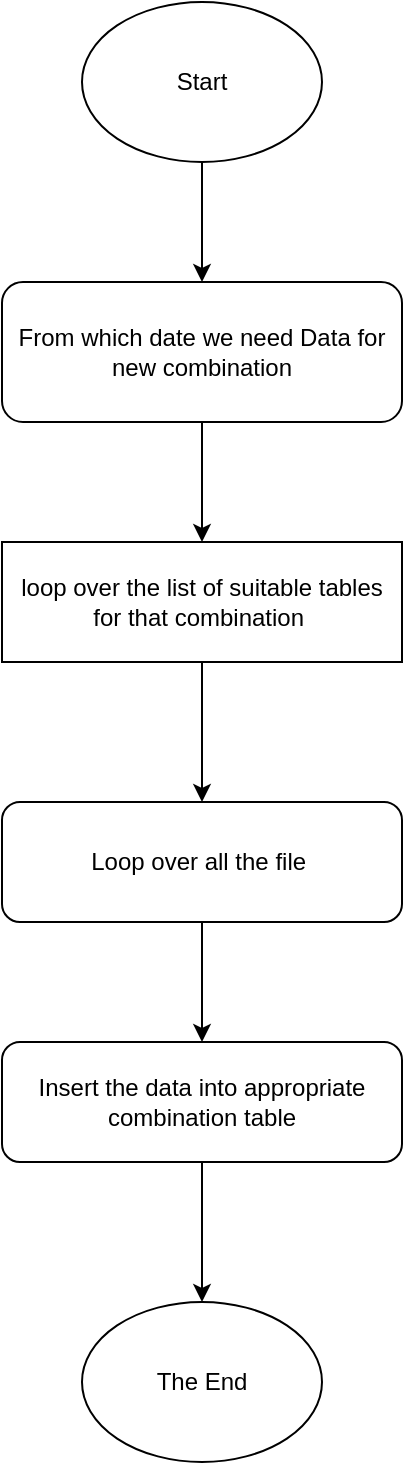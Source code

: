 <mxfile version="20.3.0" type="github">
  <diagram id="NDN6DlutMcUfRgBOW-Y0" name="Page-1">
    <mxGraphModel dx="1038" dy="539" grid="1" gridSize="10" guides="1" tooltips="1" connect="1" arrows="1" fold="1" page="1" pageScale="1" pageWidth="850" pageHeight="1100" math="0" shadow="0">
      <root>
        <mxCell id="0" />
        <mxCell id="1" parent="0" />
        <mxCell id="Js8eE1OxSrGnyb4yW5ET-4" style="edgeStyle=orthogonalEdgeStyle;rounded=0;orthogonalLoop=1;jettySize=auto;html=1;exitX=0.5;exitY=1;exitDx=0;exitDy=0;entryX=0.5;entryY=0;entryDx=0;entryDy=0;" edge="1" parent="1" source="Js8eE1OxSrGnyb4yW5ET-2" target="Js8eE1OxSrGnyb4yW5ET-3">
          <mxGeometry relative="1" as="geometry" />
        </mxCell>
        <mxCell id="Js8eE1OxSrGnyb4yW5ET-2" value="Start" style="ellipse;whiteSpace=wrap;html=1;" vertex="1" parent="1">
          <mxGeometry x="360" y="40" width="120" height="80" as="geometry" />
        </mxCell>
        <mxCell id="Js8eE1OxSrGnyb4yW5ET-6" style="edgeStyle=orthogonalEdgeStyle;rounded=0;orthogonalLoop=1;jettySize=auto;html=1;entryX=0.5;entryY=0;entryDx=0;entryDy=0;" edge="1" parent="1" source="Js8eE1OxSrGnyb4yW5ET-3" target="Js8eE1OxSrGnyb4yW5ET-5">
          <mxGeometry relative="1" as="geometry" />
        </mxCell>
        <mxCell id="Js8eE1OxSrGnyb4yW5ET-3" value="From which date we need Data for new combination" style="rounded=1;whiteSpace=wrap;html=1;" vertex="1" parent="1">
          <mxGeometry x="320" y="180" width="200" height="70" as="geometry" />
        </mxCell>
        <mxCell id="Js8eE1OxSrGnyb4yW5ET-13" style="edgeStyle=orthogonalEdgeStyle;rounded=0;orthogonalLoop=1;jettySize=auto;html=1;exitX=0.5;exitY=1;exitDx=0;exitDy=0;entryX=0.5;entryY=0;entryDx=0;entryDy=0;" edge="1" parent="1" source="Js8eE1OxSrGnyb4yW5ET-5" target="Js8eE1OxSrGnyb4yW5ET-7">
          <mxGeometry relative="1" as="geometry" />
        </mxCell>
        <mxCell id="Js8eE1OxSrGnyb4yW5ET-5" value="loop over the list of suitable tables for that combination&amp;nbsp;" style="rounded=0;whiteSpace=wrap;html=1;" vertex="1" parent="1">
          <mxGeometry x="320" y="310" width="200" height="60" as="geometry" />
        </mxCell>
        <mxCell id="Js8eE1OxSrGnyb4yW5ET-9" style="edgeStyle=orthogonalEdgeStyle;rounded=0;orthogonalLoop=1;jettySize=auto;html=1;exitX=0.5;exitY=1;exitDx=0;exitDy=0;entryX=0.5;entryY=0;entryDx=0;entryDy=0;" edge="1" parent="1" source="Js8eE1OxSrGnyb4yW5ET-7" target="Js8eE1OxSrGnyb4yW5ET-8">
          <mxGeometry relative="1" as="geometry" />
        </mxCell>
        <mxCell id="Js8eE1OxSrGnyb4yW5ET-7" value="Loop over all the file&amp;nbsp;" style="rounded=1;whiteSpace=wrap;html=1;" vertex="1" parent="1">
          <mxGeometry x="320" y="440" width="200" height="60" as="geometry" />
        </mxCell>
        <mxCell id="Js8eE1OxSrGnyb4yW5ET-15" style="edgeStyle=orthogonalEdgeStyle;rounded=0;orthogonalLoop=1;jettySize=auto;html=1;entryX=0.5;entryY=0;entryDx=0;entryDy=0;" edge="1" parent="1" source="Js8eE1OxSrGnyb4yW5ET-8" target="Js8eE1OxSrGnyb4yW5ET-14">
          <mxGeometry relative="1" as="geometry" />
        </mxCell>
        <mxCell id="Js8eE1OxSrGnyb4yW5ET-8" value="Insert the data into appropriate combination table" style="rounded=1;whiteSpace=wrap;html=1;" vertex="1" parent="1">
          <mxGeometry x="320" y="560" width="200" height="60" as="geometry" />
        </mxCell>
        <mxCell id="Js8eE1OxSrGnyb4yW5ET-14" value="The End" style="ellipse;whiteSpace=wrap;html=1;" vertex="1" parent="1">
          <mxGeometry x="360" y="690" width="120" height="80" as="geometry" />
        </mxCell>
      </root>
    </mxGraphModel>
  </diagram>
</mxfile>
